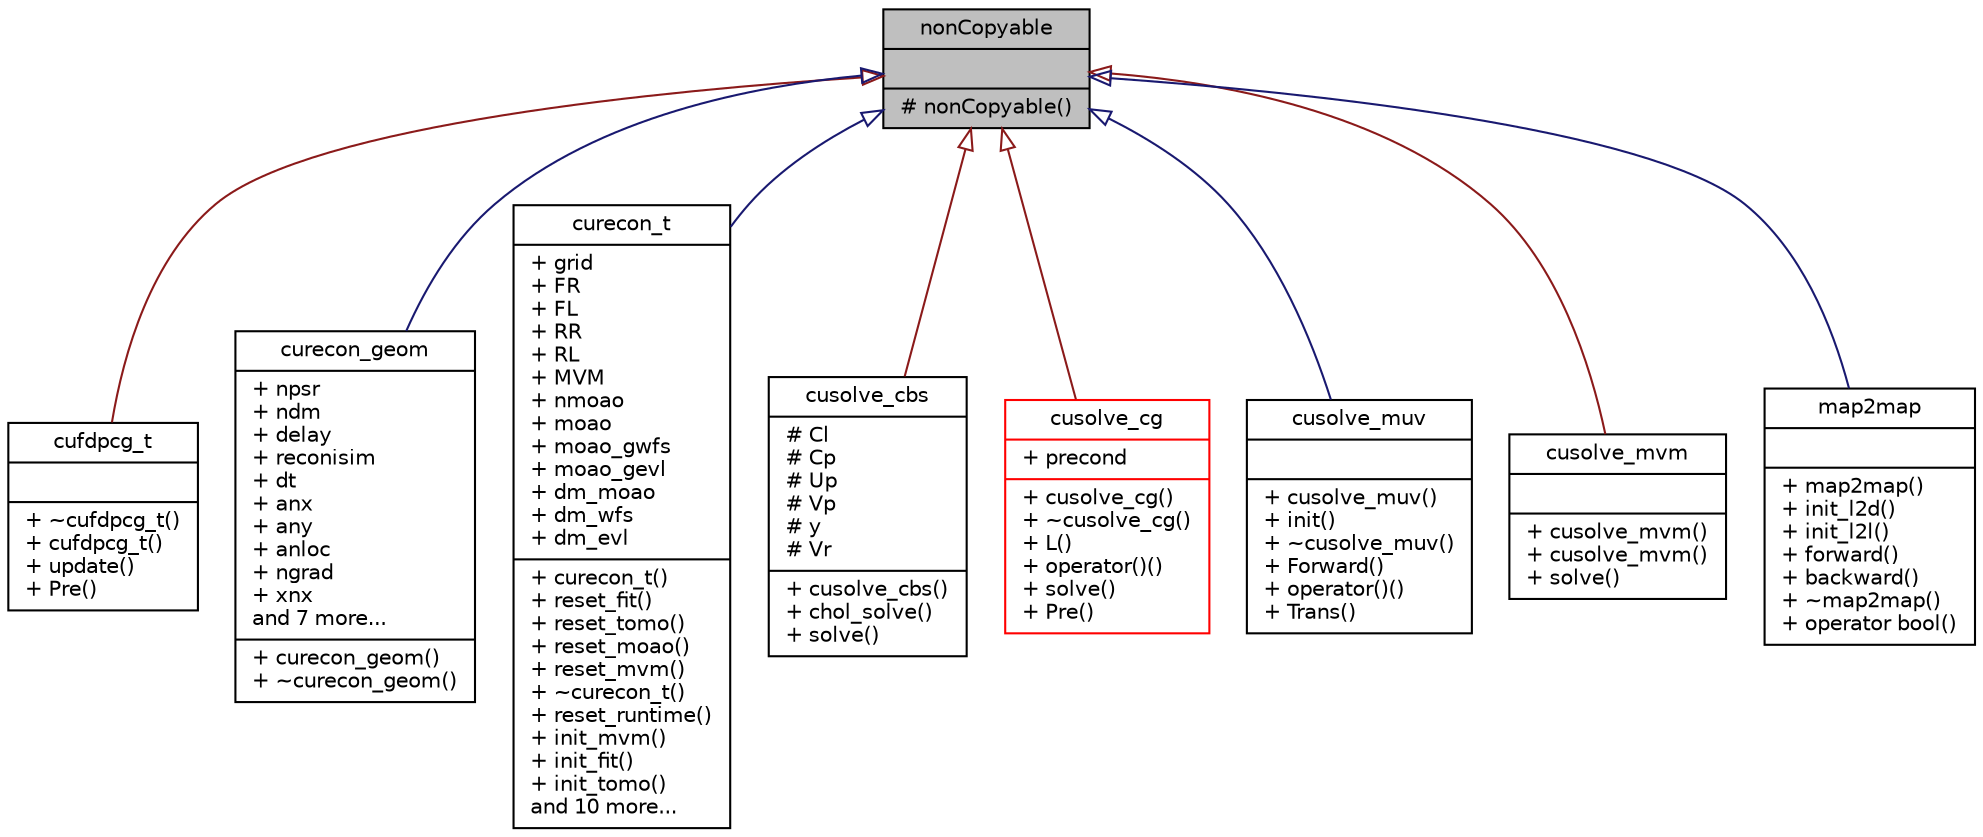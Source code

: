 digraph "nonCopyable"
{
 // INTERACTIVE_SVG=YES
  bgcolor="transparent";
  edge [fontname="Helvetica",fontsize="10",labelfontname="Helvetica",labelfontsize="10"];
  node [fontname="Helvetica",fontsize="10",shape=record];
  Node0 [label="{nonCopyable\n||# nonCopyable()\l}",height=0.2,width=0.4,color="black", fillcolor="grey75", style="filled", fontcolor="black"];
  Node0 -> Node1 [dir="back",color="firebrick4",fontsize="10",style="solid",arrowtail="onormal",fontname="Helvetica"];
  Node1 [label="{cufdpcg_t\n||+ ~cufdpcg_t()\l+ cufdpcg_t()\l+ update()\l+ Pre()\l}",height=0.2,width=0.4,color="black",URL="$d5/db0/classcufdpcg__t.html"];
  Node0 -> Node2 [dir="back",color="midnightblue",fontsize="10",style="solid",arrowtail="onormal",fontname="Helvetica"];
  Node2 [label="{curecon_geom\n|+ npsr\l+ ndm\l+ delay\l+ reconisim\l+ dt\l+ anx\l+ any\l+ anloc\l+ ngrad\l+ xnx\land 7 more...\l|+ curecon_geom()\l+ ~curecon_geom()\l}",height=0.2,width=0.4,color="black",URL="$dd/dae/classcurecon__geom.html"];
  Node0 -> Node3 [dir="back",color="midnightblue",fontsize="10",style="solid",arrowtail="onormal",fontname="Helvetica"];
  Node3 [label="{curecon_t\n|+ grid\l+ FR\l+ FL\l+ RR\l+ RL\l+ MVM\l+ nmoao\l+ moao\l+ moao_gwfs\l+ moao_gevl\l+ dm_moao\l+ dm_wfs\l+ dm_evl\l|+ curecon_t()\l+ reset_fit()\l+ reset_tomo()\l+ reset_moao()\l+ reset_mvm()\l+ ~curecon_t()\l+ reset_runtime()\l+ init_mvm()\l+ init_fit()\l+ init_tomo()\land 10 more...\l}",height=0.2,width=0.4,color="black",URL="$d5/d6a/classcurecon__t.html"];
  Node0 -> Node4 [dir="back",color="firebrick4",fontsize="10",style="solid",arrowtail="onormal",fontname="Helvetica"];
  Node4 [label="{cusolve_cbs\n|# Cl\l# Cp\l# Up\l# Vp\l# y\l# Vr\l|+ cusolve_cbs()\l+ chol_solve()\l+ solve()\l}",height=0.2,width=0.4,color="black",URL="$d4/d35/classcusolve__cbs.html"];
  Node0 -> Node5 [dir="back",color="firebrick4",fontsize="10",style="solid",arrowtail="onormal",fontname="Helvetica"];
  Node5 [label="{cusolve_cg\n|+ precond\l|+ cusolve_cg()\l+ ~cusolve_cg()\l+ L()\l+ operator()()\l+ solve()\l+ Pre()\l}",height=0.2,width=0.4,color="red",URL="$de/d5d/classcusolve__cg.html"];
  Node0 -> Node10 [dir="back",color="midnightblue",fontsize="10",style="solid",arrowtail="onormal",fontname="Helvetica"];
  Node10 [label="{cusolve_muv\n||+ cusolve_muv()\l+ init()\l+ ~cusolve_muv()\l+ Forward()\l+ operator()()\l+ Trans()\l}",height=0.2,width=0.4,color="black",URL="$d0/db6/classcusolve__muv.html"];
  Node0 -> Node11 [dir="back",color="firebrick4",fontsize="10",style="solid",arrowtail="onormal",fontname="Helvetica"];
  Node11 [label="{cusolve_mvm\n||+ cusolve_mvm()\l+ cusolve_mvm()\l+ solve()\l}",height=0.2,width=0.4,color="black",URL="$de/dda/classcusolve__mvm.html"];
  Node0 -> Node12 [dir="back",color="midnightblue",fontsize="10",style="solid",arrowtail="onormal",fontname="Helvetica"];
  Node12 [label="{map2map\n||+ map2map()\l+ init_l2d()\l+ init_l2l()\l+ forward()\l+ backward()\l+ ~map2map()\l+ operator bool()\l}",height=0.2,width=0.4,color="black",URL="$d6/db6/classmap2map.html"];
}
